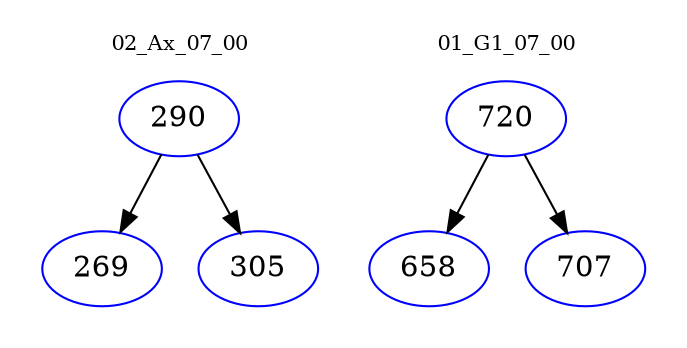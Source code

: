 digraph{
subgraph cluster_0 {
color = white
label = "02_Ax_07_00";
fontsize=10;
T0_290 [label="290", color="blue"]
T0_290 -> T0_269 [color="black"]
T0_269 [label="269", color="blue"]
T0_290 -> T0_305 [color="black"]
T0_305 [label="305", color="blue"]
}
subgraph cluster_1 {
color = white
label = "01_G1_07_00";
fontsize=10;
T1_720 [label="720", color="blue"]
T1_720 -> T1_658 [color="black"]
T1_658 [label="658", color="blue"]
T1_720 -> T1_707 [color="black"]
T1_707 [label="707", color="blue"]
}
}
